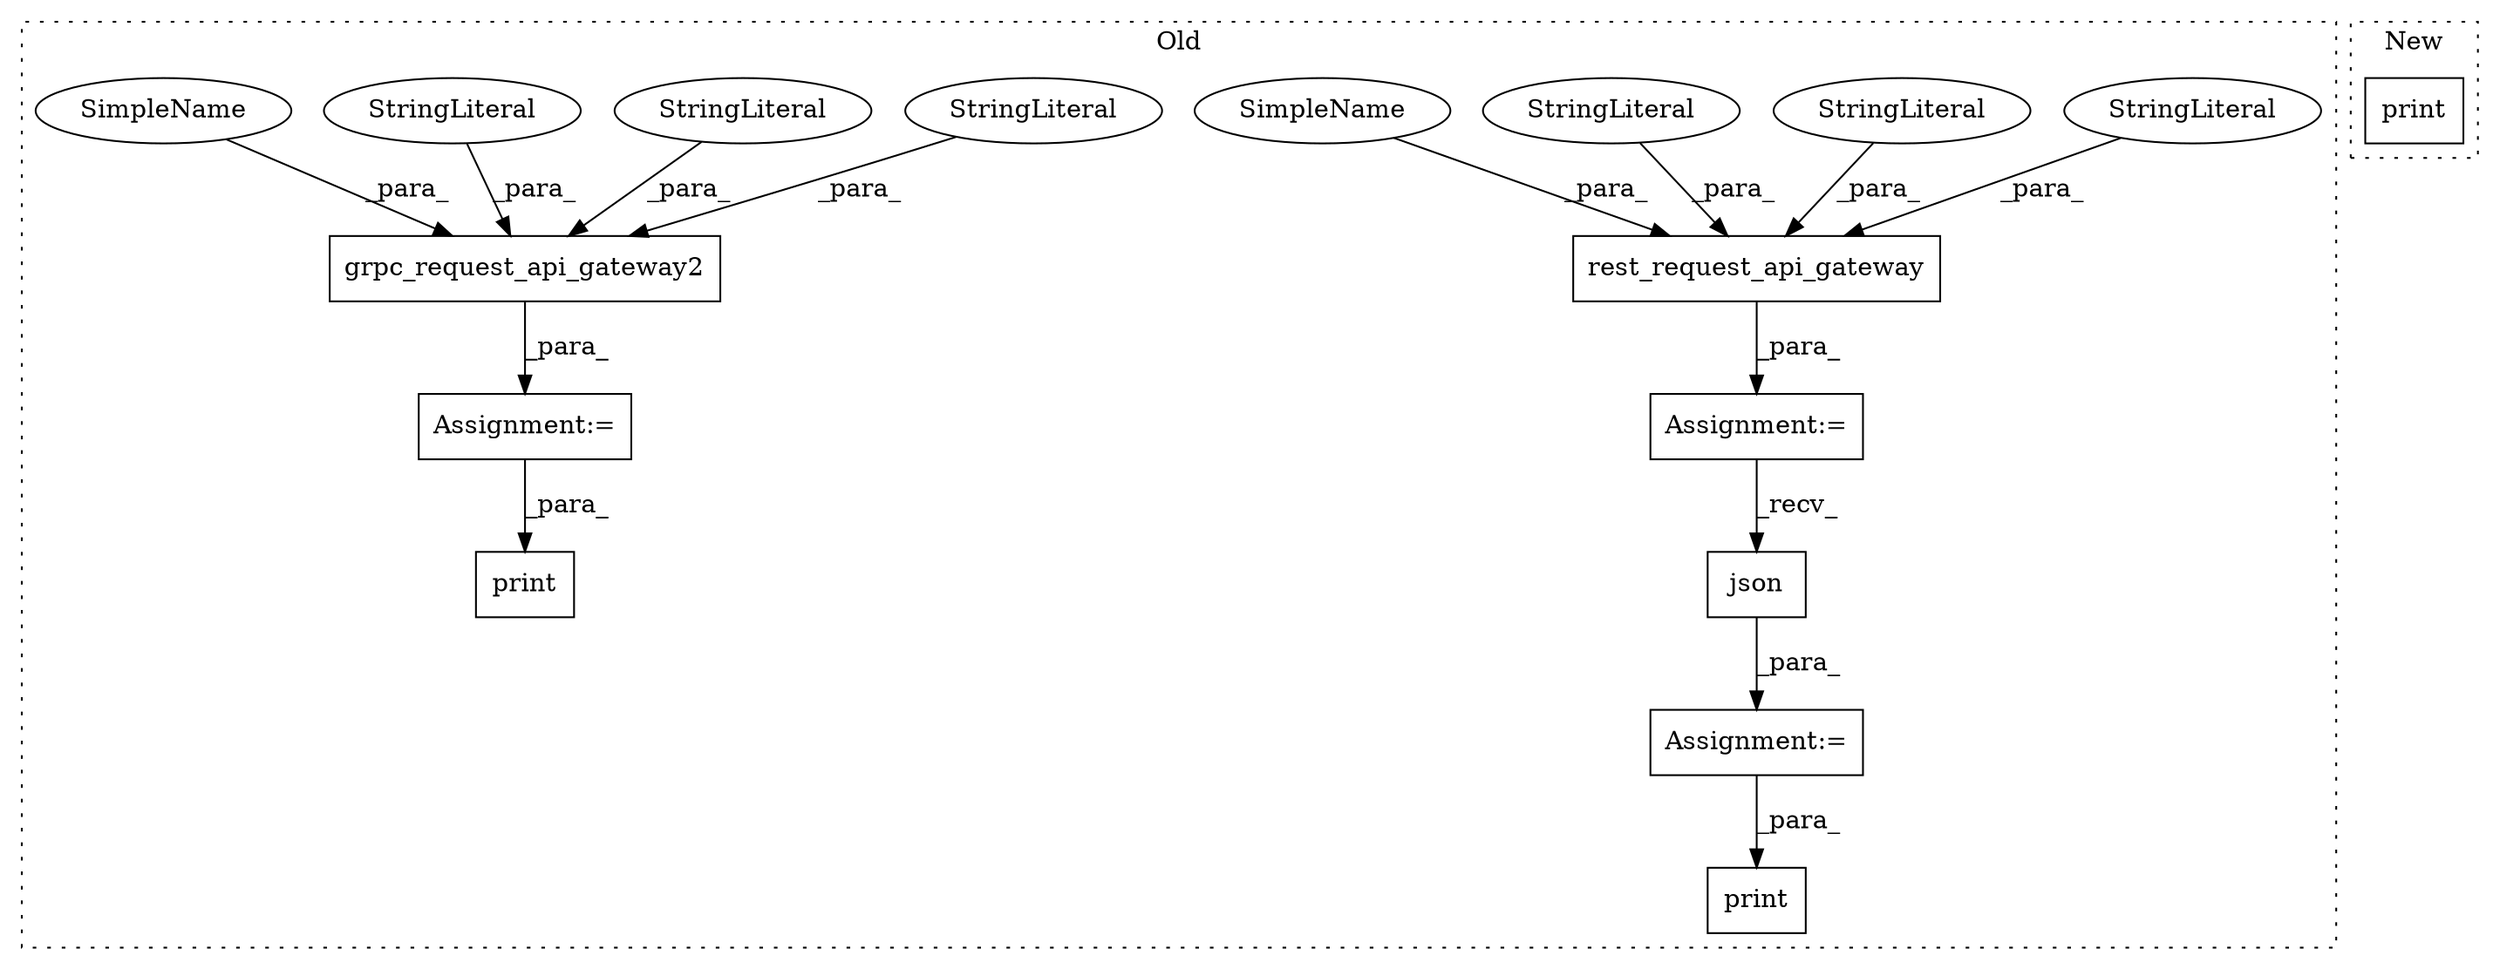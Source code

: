 digraph G {
subgraph cluster0 {
1 [label="json" a="32" s="4698" l="6" shape="box"];
3 [label="print" a="32" s="4710,4719" l="6,1" shape="box"];
4 [label="rest_request_api_gateway" a="32" s="4609,4685" l="25,1" shape="box"];
5 [label="grpc_request_api_gateway2" a="32" s="5098,5192" l="26,1" shape="box"];
6 [label="print" a="32" s="5199,5206" l="6,1" shape="box"];
7 [label="StringLiteral" a="45" s="4646" l="14" shape="ellipse"];
8 [label="StringLiteral" a="45" s="4634" l="11" shape="ellipse"];
9 [label="StringLiteral" a="45" s="5124" l="11" shape="ellipse"];
10 [label="Assignment:=" a="7" s="4608" l="1" shape="box"];
11 [label="StringLiteral" a="45" s="4661" l="7" shape="ellipse"];
12 [label="Assignment:=" a="7" s="4695" l="1" shape="box"];
13 [label="StringLiteral" a="45" s="5151" l="7" shape="ellipse"];
14 [label="Assignment:=" a="7" s="5097" l="1" shape="box"];
15 [label="StringLiteral" a="45" s="5136" l="14" shape="ellipse"];
16 [label="SimpleName" a="42" s="4669" l="16" shape="ellipse"];
17 [label="SimpleName" a="42" s="5159" l="16" shape="ellipse"];
label = "Old";
style="dotted";
}
subgraph cluster1 {
2 [label="print" a="32" s="2925,2939" l="6,1" shape="box"];
label = "New";
style="dotted";
}
1 -> 12 [label="_para_"];
4 -> 10 [label="_para_"];
5 -> 14 [label="_para_"];
7 -> 4 [label="_para_"];
8 -> 4 [label="_para_"];
9 -> 5 [label="_para_"];
10 -> 1 [label="_recv_"];
11 -> 4 [label="_para_"];
12 -> 3 [label="_para_"];
13 -> 5 [label="_para_"];
14 -> 6 [label="_para_"];
15 -> 5 [label="_para_"];
16 -> 4 [label="_para_"];
17 -> 5 [label="_para_"];
}
